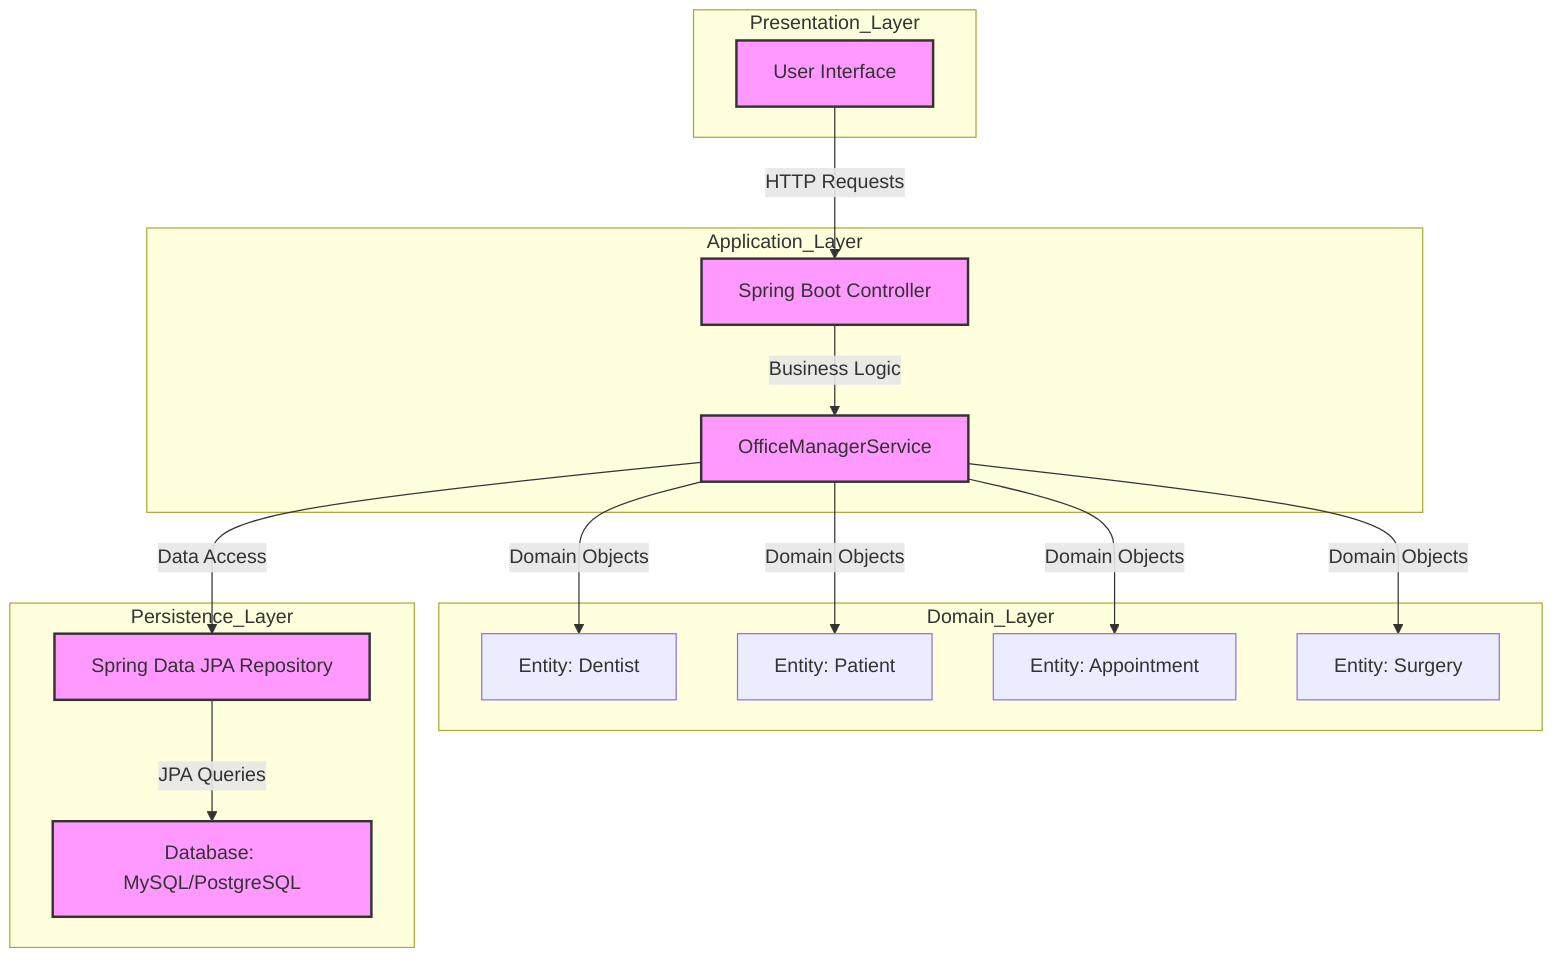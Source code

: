 graph TD;
    subgraph Presentation_Layer
        UI[User Interface]
    end

    subgraph Application_Layer
        Controller[Spring Boot Controller]
        Service[OfficeManagerService]
    end

    subgraph Domain_Layer
        Dentist[Entity: Dentist]
        Patient[Entity: Patient]
        Appointment[Entity: Appointment]
        Surgery[Entity: Surgery]
    end

    subgraph Persistence_Layer
        Repository[Spring Data JPA Repository]
        Database[Database: MySQL/PostgreSQL]
    end

    UI -->|HTTP Requests| Controller
    Controller -->|Business Logic| Service
    Service -->|Domain Objects| Dentist
    Service -->|Domain Objects| Patient
    Service -->|Domain Objects| Appointment
    Service -->|Domain Objects| Surgery
    Service -->|Data Access| Repository
    Repository -->|JPA Queries| Database

    classDef tech fill:#f9f,stroke:#333,stroke-width:2px;
    UI:::tech
    Controller:::tech
    Service:::tech
    Repository:::tech
    Database:::tech